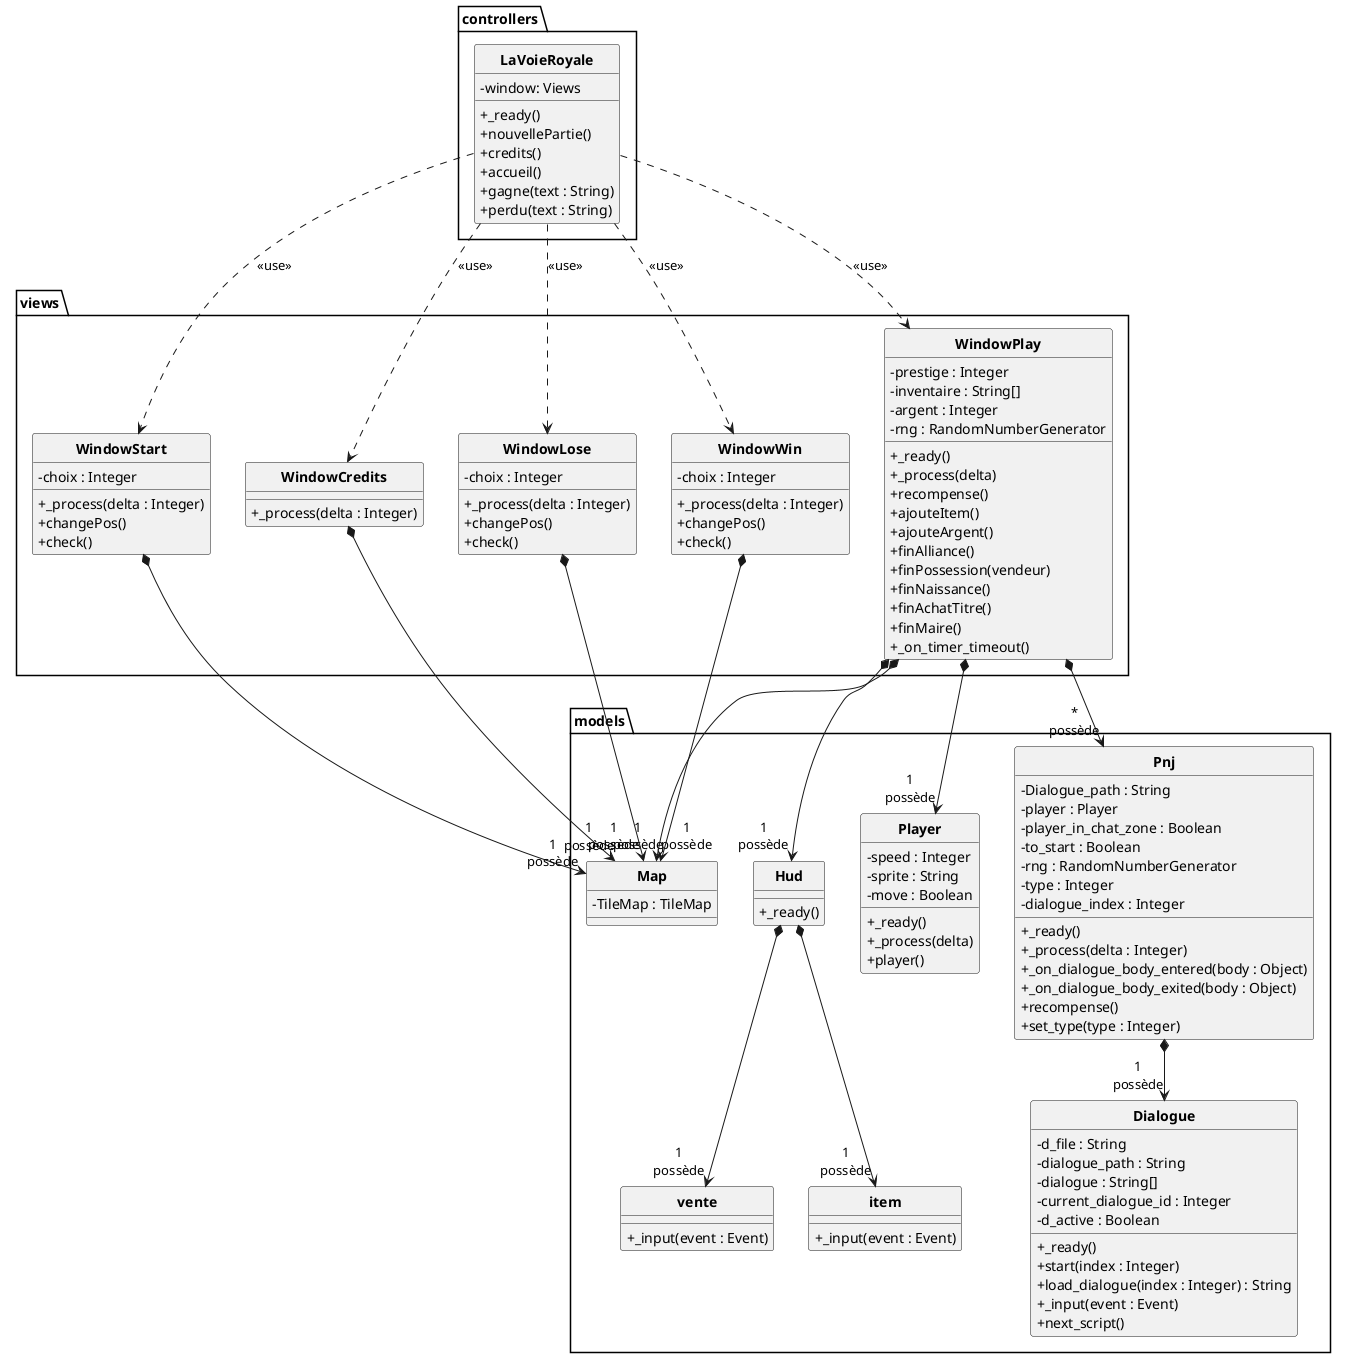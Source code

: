 @startuml
skinparam style strictuml
skinparam classAttributeIconSize 0
skinparam classFontStyle Bold
hide enum methods
hide interface attributes

package models
{
    class Map
    {
        - TileMap : TileMap
    }

    class Hud
    {
        + _ready()
    }

    class item
    {
        + _input(event : Event)
    }

    class vente
    {
        + _input(event : Event)
    }

    class Player
    {
        - speed : Integer
        - sprite : String
        - move : Boolean
        + _ready()
        + _process(delta)
        + player()
    }

    class Pnj
    {
        - Dialogue_path : String
        - player : Player
        - player_in_chat_zone : Boolean
        - to_start : Boolean
        - rng : RandomNumberGenerator
        - type : Integer
        - dialogue_index : Integer
        + _ready()
        + _process(delta : Integer)
        + _on_dialogue_body_entered(body : Object)
        + _on_dialogue_body_exited(body : Object)
        + recompense()
        + set_type(type : Integer)
    }

    class Dialogue
    {
        - d_file : String
        - dialogue_path : String
        - dialogue : String[]
        - current_dialogue_id : Integer
        - d_active : Boolean
        + _ready()
        + start(index : Integer)
        + load_dialogue(index : Integer) : String
        + _input(event : Event)
        + next_script()
    }
}

package views
{
    class WindowStart
    {
        - choix : Integer
        + _process(delta : Integer)
        + changePos()
        + check()
    }

    class WindowCredits
    {
        + _process(delta : Integer)
    }

    class WindowPlay
    {
        - prestige : Integer
        - inventaire : String[]
        - argent : Integer
        - rng : RandomNumberGenerator
        + _ready()
        + _process(delta)
        + recompense()
        + ajouteItem()
        + ajouteArgent()
        + finAlliance()
        + finPossession(vendeur)
        + finNaissance()
        + finAchatTitre()
        + finMaire()
        + _on_timer_timeout()
    }

    class WindowLose
    {
        - choix : Integer
        + _process(delta : Integer)
        + changePos()
        + check()
    }

    class WindowWin
    {
        - choix : Integer
        + _process(delta : Integer)
        + changePos()
        + check()
    }
}

package controllers
{
    class LaVoieRoyale
    {
        - window: Views
        + _ready()
        + nouvellePartie()
        + credits()
        + accueil()
        + gagne(text : String)
        + perdu(text : String)
    }
}

LaVoieRoyale ..> WindowStart : <<use>>
LaVoieRoyale ..> WindowCredits : <<use>>
LaVoieRoyale ..> WindowPlay : <<use>>
LaVoieRoyale ..> WindowLose : <<use>>
LaVoieRoyale ..> WindowWin : <<use>>
WindowStart *--> "1\npossède"Map
WindowCredits *--> "1\npossède"Map
WindowPlay *--> "1\npossède"Map
WindowPlay *--> "1\npossède"Hud
WindowPlay *--> "1\npossède"Player
WindowPlay *--> "*\npossède"Pnj
WindowLose *--> "1\npossède"Map
WindowWin *--> "1\npossède"Map
Hud *--> "1\npossède"item
Hud *--> "1\npossède"vente
Pnj *--> "1\npossède"Dialogue
@enduml